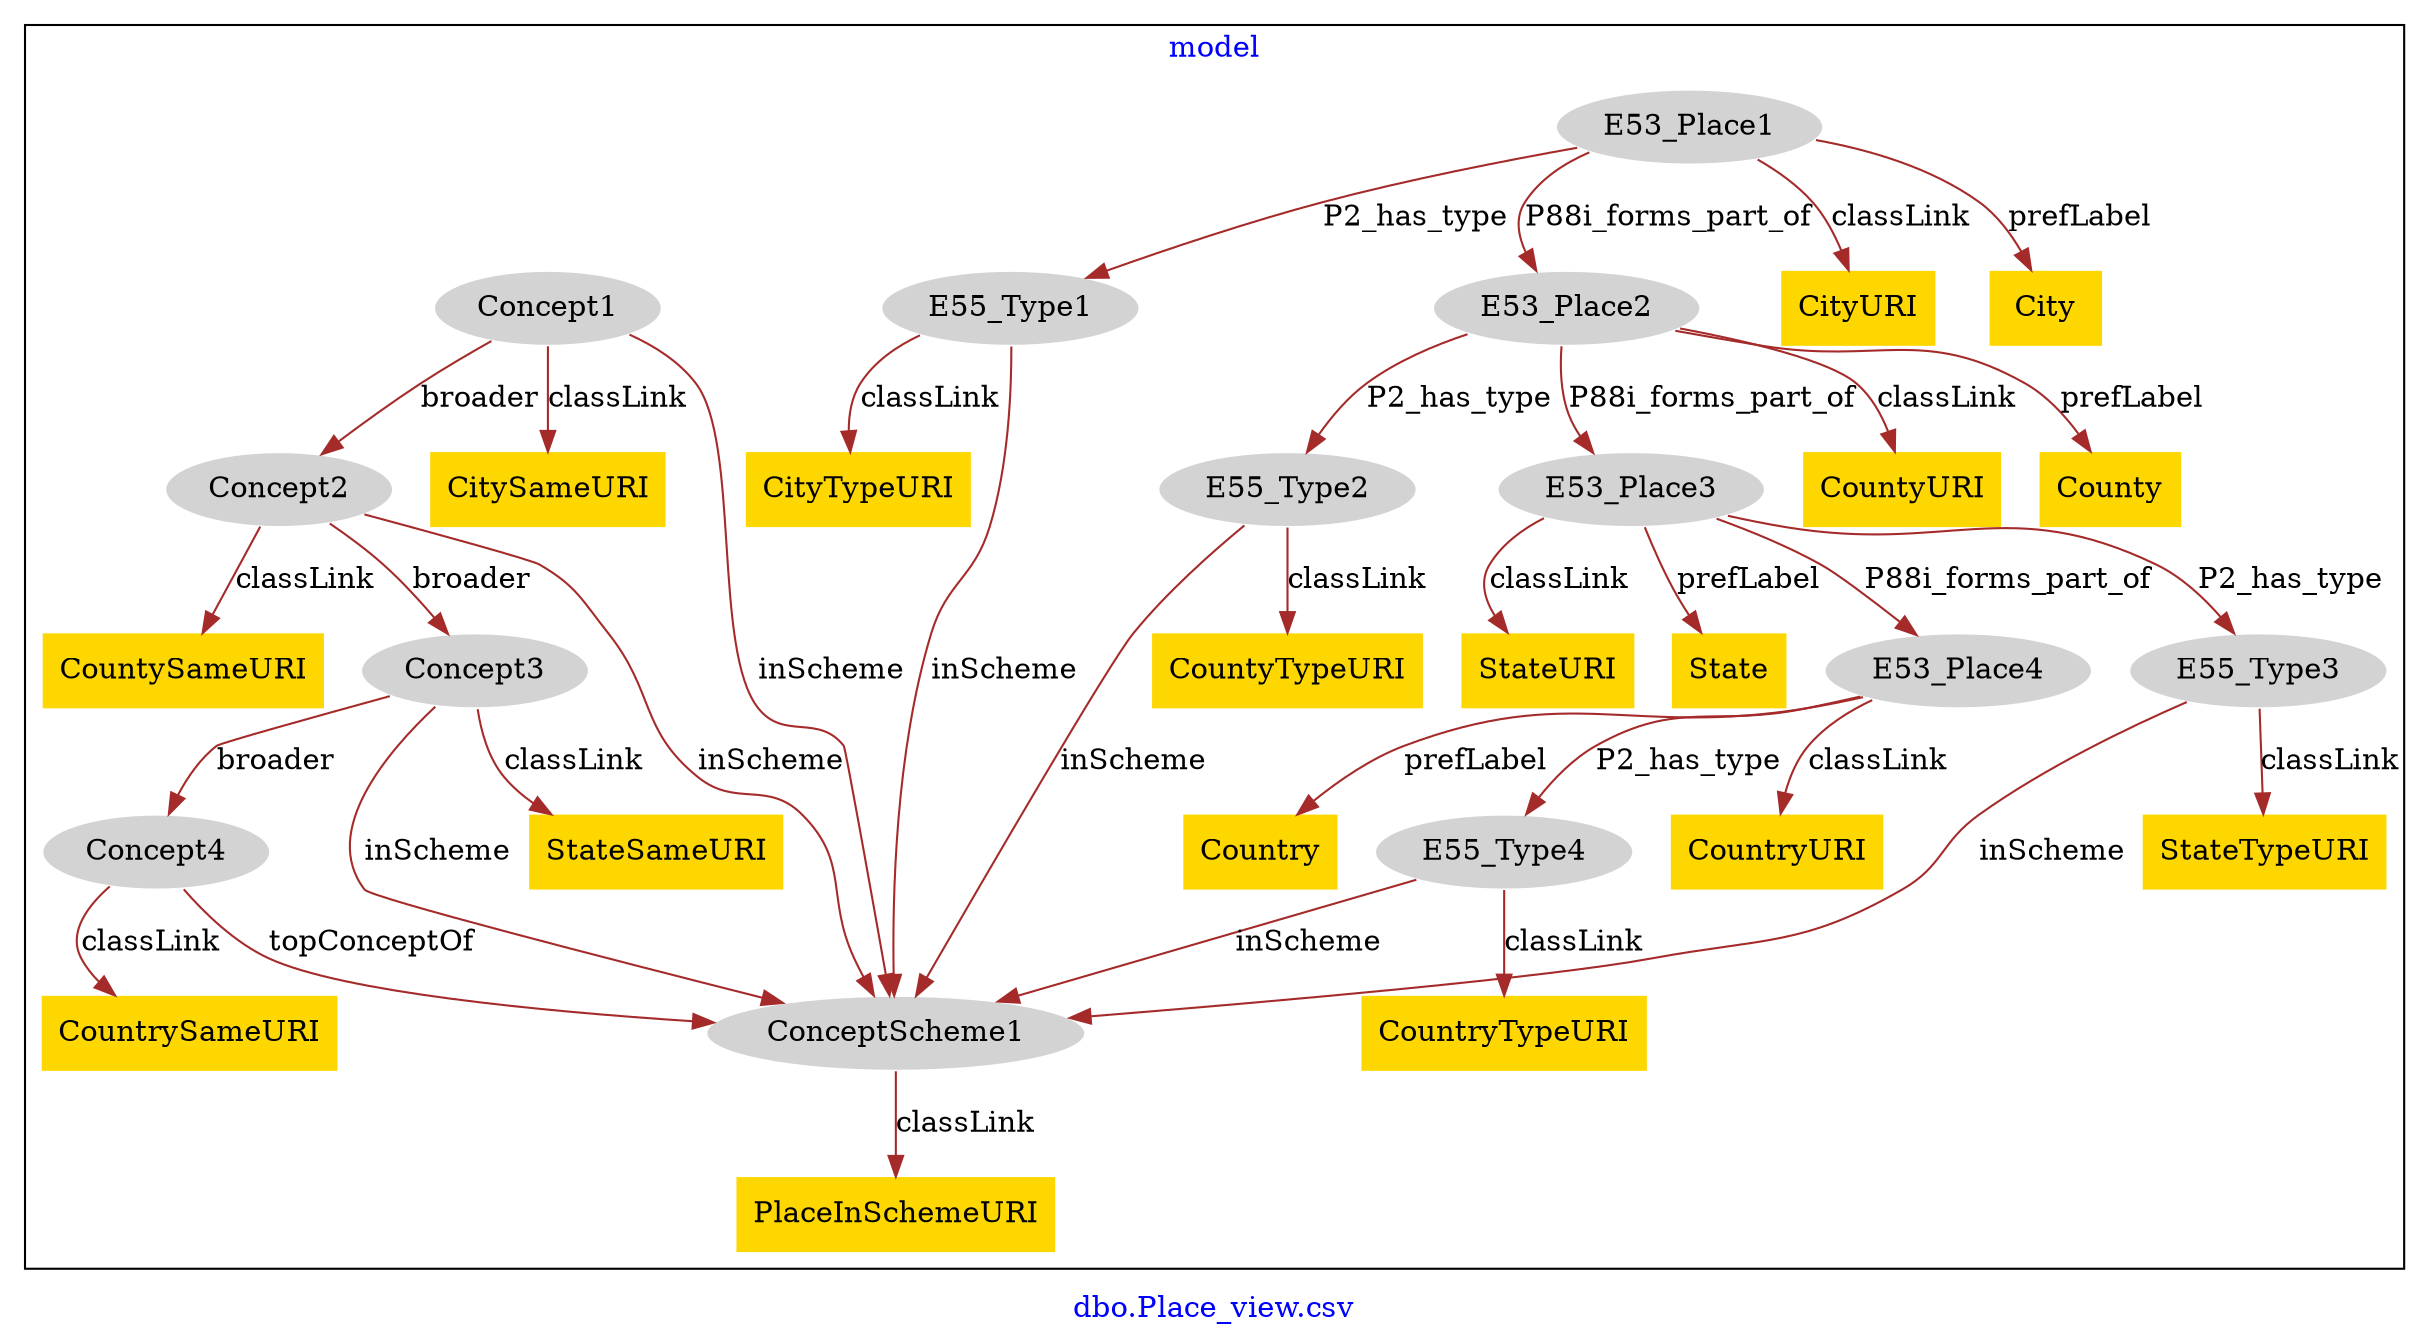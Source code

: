 digraph n0 {
fontcolor="blue"
remincross="true"
label="dbo.Place_view.csv"
subgraph cluster {
label="model"
n2[style="filled",color="white",fillcolor="lightgray",label="E53_Place1"];
n3[style="filled",color="white",fillcolor="lightgray",label="E55_Type1"];
n4[style="filled",color="white",fillcolor="lightgray",label="E53_Place2"];
n5[shape="plaintext",style="filled",fillcolor="gold",label="CityURI"];
n6[shape="plaintext",style="filled",fillcolor="gold",label="City"];
n7[style="filled",color="white",fillcolor="lightgray",label="E55_Type2"];
n8[style="filled",color="white",fillcolor="lightgray",label="E53_Place3"];
n9[shape="plaintext",style="filled",fillcolor="gold",label="CountyURI"];
n10[shape="plaintext",style="filled",fillcolor="gold",label="County"];
n11[style="filled",color="white",fillcolor="lightgray",label="E55_Type3"];
n12[style="filled",color="white",fillcolor="lightgray",label="E53_Place4"];
n13[shape="plaintext",style="filled",fillcolor="gold",label="StateURI"];
n14[shape="plaintext",style="filled",fillcolor="gold",label="State"];
n15[style="filled",color="white",fillcolor="lightgray",label="E55_Type4"];
n16[shape="plaintext",style="filled",fillcolor="gold",label="CountryURI"];
n17[shape="plaintext",style="filled",fillcolor="gold",label="Country"];
n18[shape="plaintext",style="filled",fillcolor="gold",label="CityTypeURI"];
n19[style="filled",color="white",fillcolor="lightgray",label="ConceptScheme1"];
n20[shape="plaintext",style="filled",fillcolor="gold",label="CountyTypeURI"];
n21[shape="plaintext",style="filled",fillcolor="gold",label="StateTypeURI"];
n22[shape="plaintext",style="filled",fillcolor="gold",label="CountryTypeURI"];
n23[style="filled",color="white",fillcolor="lightgray",label="Concept1"];
n24[shape="plaintext",style="filled",fillcolor="gold",label="CitySameURI"];
n25[style="filled",color="white",fillcolor="lightgray",label="Concept2"];
n26[shape="plaintext",style="filled",fillcolor="gold",label="CountySameURI"];
n27[style="filled",color="white",fillcolor="lightgray",label="Concept3"];
n28[shape="plaintext",style="filled",fillcolor="gold",label="StateSameURI"];
n29[style="filled",color="white",fillcolor="lightgray",label="Concept4"];
n30[shape="plaintext",style="filled",fillcolor="gold",label="CountrySameURI"];
n31[shape="plaintext",style="filled",fillcolor="gold",label="PlaceInSchemeURI"];
}
n2 -> n3[color="brown",fontcolor="black",label="P2_has_type"]
n2 -> n4[color="brown",fontcolor="black",label="P88i_forms_part_of"]
n2 -> n5[color="brown",fontcolor="black",label="classLink"]
n2 -> n6[color="brown",fontcolor="black",label="prefLabel"]
n4 -> n7[color="brown",fontcolor="black",label="P2_has_type"]
n4 -> n8[color="brown",fontcolor="black",label="P88i_forms_part_of"]
n4 -> n9[color="brown",fontcolor="black",label="classLink"]
n4 -> n10[color="brown",fontcolor="black",label="prefLabel"]
n8 -> n11[color="brown",fontcolor="black",label="P2_has_type"]
n8 -> n12[color="brown",fontcolor="black",label="P88i_forms_part_of"]
n8 -> n13[color="brown",fontcolor="black",label="classLink"]
n8 -> n14[color="brown",fontcolor="black",label="prefLabel"]
n12 -> n15[color="brown",fontcolor="black",label="P2_has_type"]
n12 -> n16[color="brown",fontcolor="black",label="classLink"]
n12 -> n17[color="brown",fontcolor="black",label="prefLabel"]
n3 -> n18[color="brown",fontcolor="black",label="classLink"]
n3 -> n19[color="brown",fontcolor="black",label="inScheme"]
n7 -> n20[color="brown",fontcolor="black",label="classLink"]
n11 -> n21[color="brown",fontcolor="black",label="classLink"]
n15 -> n22[color="brown",fontcolor="black",label="classLink"]
n23 -> n24[color="brown",fontcolor="black",label="classLink"]
n23 -> n25[color="brown",fontcolor="black",label="broader"]
n23 -> n19[color="brown",fontcolor="black",label="inScheme"]
n25 -> n26[color="brown",fontcolor="black",label="classLink"]
n25 -> n27[color="brown",fontcolor="black",label="broader"]
n27 -> n28[color="brown",fontcolor="black",label="classLink"]
n27 -> n29[color="brown",fontcolor="black",label="broader"]
n29 -> n30[color="brown",fontcolor="black",label="classLink"]
n19 -> n31[color="brown",fontcolor="black",label="classLink"]
n15 -> n19[color="brown",fontcolor="black",label="inScheme"]
n27 -> n19[color="brown",fontcolor="black",label="inScheme"]
n25 -> n19[color="brown",fontcolor="black",label="inScheme"]
n11 -> n19[color="brown",fontcolor="black",label="inScheme"]
n7 -> n19[color="brown",fontcolor="black",label="inScheme"]
n29 -> n19[color="brown",fontcolor="black",label="topConceptOf"]
}
